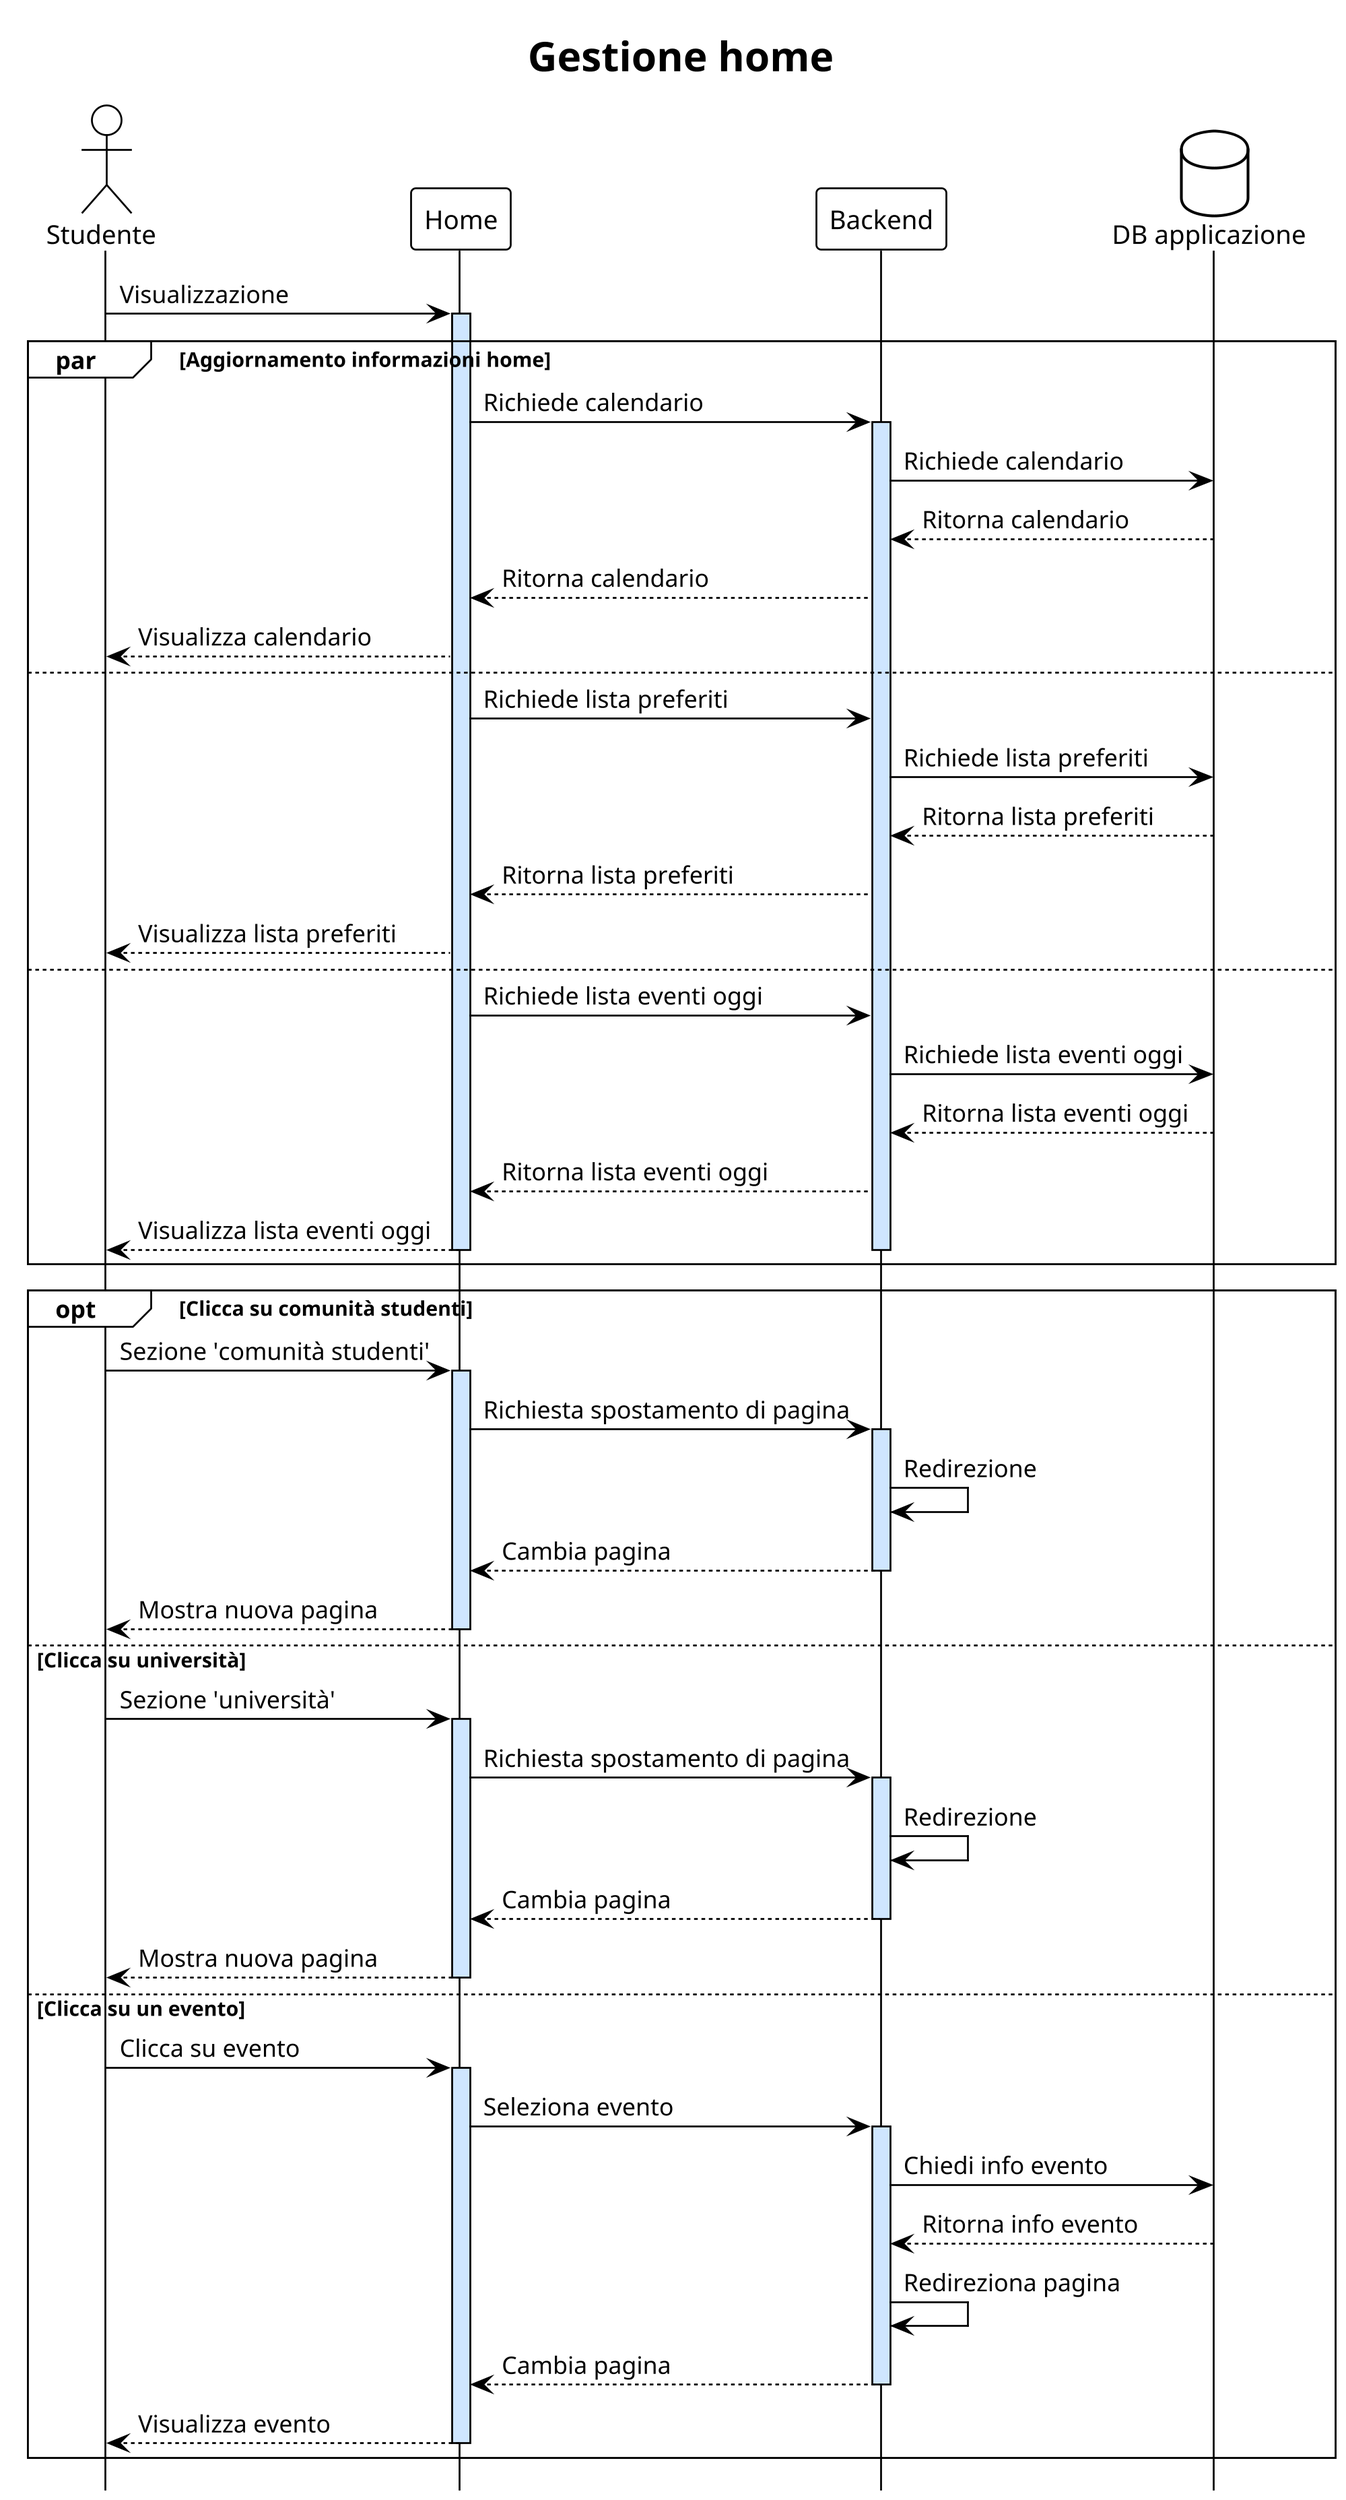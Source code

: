 @startuml
!theme plain
scale 2000 width
hide footbox

title "Gestione home"

actor Studente as S
participant Home as H
participant Backend as B
database "DB applicazione" as A

S -> H : Visualizzazione

par Aggiornamento informazioni home

    activate H #CFE6FF

    H -> B : Richiede calendario

    activate B #CFE6FF


    B -> A : Richiede calendario
    A --> B : Ritorna calendario
    B --> H : Ritorna calendario
    H --> S : Visualizza calendario

else

    H -> B : Richiede lista preferiti
    B -> A : Richiede lista preferiti
    A --> B : Ritorna lista preferiti
    B --> H : Ritorna lista preferiti
    H --> S : Visualizza lista preferiti

else

    H -> B : Richiede lista eventi oggi
    B -> A : Richiede lista eventi oggi
    A --> B : Ritorna lista eventi oggi
    B --> H : Ritorna lista eventi oggi
    H --> S : Visualizza lista eventi oggi
    
    deactivate H
    deactivate B

end

opt Clicca su comunità studenti

    S -> H : Sezione 'comunità studenti'

    activate H #CFE6FF
    
    H -> B : Richiesta spostamento di pagina

    activate B #CFE6FF

    B -> B : Redirezione
    B --> H : Cambia pagina

    deactivate B

    H --> S : Mostra nuova pagina

    deactivate H

else Clicca su università

    S -> H : Sezione 'università'

    activate H #CFE6FF

    H -> B : Richiesta spostamento di pagina

    activate B #CFE6FF

    B -> B : Redirezione
    B --> H : Cambia pagina

    deactivate B

    H --> S : Mostra nuova pagina

    deactivate H

else Clicca su un evento

    S -> H : Clicca su evento

    activate H #CFE6FF

    H -> B : Seleziona evento

    activate B #CFE6FF

    B -> A : Chiedi info evento
    A --> B : Ritorna info evento
    B -> B : Redireziona pagina
    B --> H : Cambia pagina

    deactivate B

    H --> S : Visualizza evento

    deactivate H

end

@enduml
